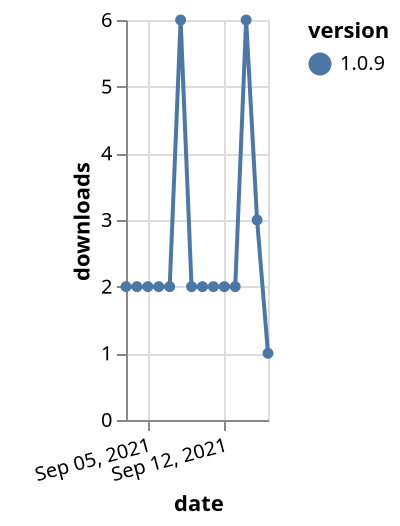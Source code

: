 {"$schema": "https://vega.github.io/schema/vega-lite/v5.json", "description": "A simple bar chart with embedded data.", "data": {"values": [{"date": "2021-09-03", "total": 3758, "delta": 2, "version": "1.0.9"}, {"date": "2021-09-04", "total": 3760, "delta": 2, "version": "1.0.9"}, {"date": "2021-09-05", "total": 3762, "delta": 2, "version": "1.0.9"}, {"date": "2021-09-06", "total": 3764, "delta": 2, "version": "1.0.9"}, {"date": "2021-09-07", "total": 3766, "delta": 2, "version": "1.0.9"}, {"date": "2021-09-08", "total": 3772, "delta": 6, "version": "1.0.9"}, {"date": "2021-09-09", "total": 3774, "delta": 2, "version": "1.0.9"}, {"date": "2021-09-10", "total": 3776, "delta": 2, "version": "1.0.9"}, {"date": "2021-09-11", "total": 3778, "delta": 2, "version": "1.0.9"}, {"date": "2021-09-12", "total": 3780, "delta": 2, "version": "1.0.9"}, {"date": "2021-09-13", "total": 3782, "delta": 2, "version": "1.0.9"}, {"date": "2021-09-14", "total": 3788, "delta": 6, "version": "1.0.9"}, {"date": "2021-09-15", "total": 3791, "delta": 3, "version": "1.0.9"}, {"date": "2021-09-16", "total": 3792, "delta": 1, "version": "1.0.9"}]}, "width": "container", "mark": {"type": "line", "point": {"filled": true}}, "encoding": {"x": {"field": "date", "type": "temporal", "timeUnit": "yearmonthdate", "title": "date", "axis": {"labelAngle": -15}}, "y": {"field": "delta", "type": "quantitative", "title": "downloads"}, "color": {"field": "version", "type": "nominal"}, "tooltip": {"field": "delta"}}}
